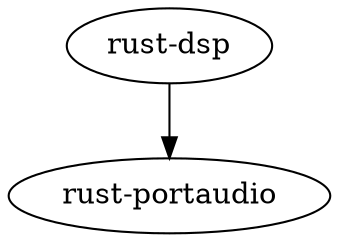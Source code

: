 digraph example3 {
    N0[label="rust-dsp"];
    N1[label="rust-portaudio"];
    N0 -> N1[label=""];
}
